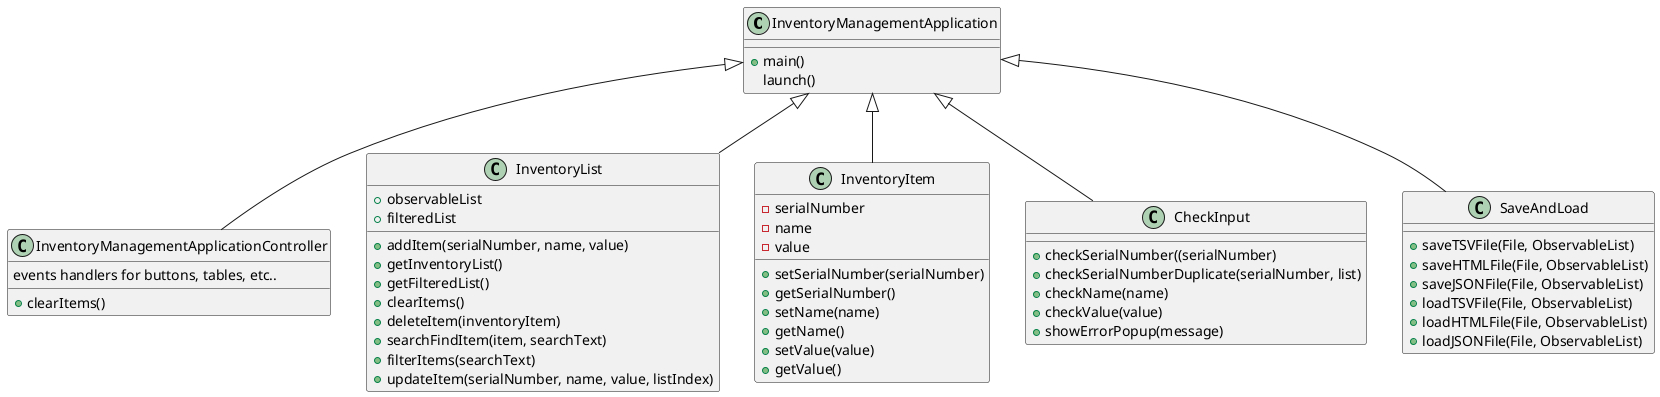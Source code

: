 @startuml
class InventoryManagementApplication{
    +main()
        launch()
}

class InventoryManagementApplicationController{
    events handlers for buttons, tables, etc..
    +clearItems()
}

class InventoryList{
    +observableList
    +filteredList

    +addItem(serialNumber, name, value)
    +getInventoryList()
    +getFilteredList()
    +clearItems()
    +deleteItem(inventoryItem)
    +searchFindItem(item, searchText)
    +filterItems(searchText)
    +updateItem(serialNumber, name, value, listIndex)
}

class InventoryItem{
    -serialNumber
    -name
    -value
    +setSerialNumber(serialNumber)
    +getSerialNumber()
    +setName(name)
    +getName()
    +setValue(value)
    +getValue()
}

class CheckInput{
    +checkSerialNumber((serialNumber)
    +checkSerialNumberDuplicate(serialNumber, list)
    +checkName(name)
    +checkValue(value)
    +showErrorPopup(message)
}

class SaveAndLoad{
    +saveTSVFile(File, ObservableList)
    +saveHTMLFile(File, ObservableList)
    +saveJSONFile(File, ObservableList)
    +loadTSVFile(File, ObservableList)
    +loadHTMLFile(File, ObservableList)
    +loadJSONFile(File, ObservableList)
}

InventoryManagementApplication <|-- InventoryManagementApplicationController
InventoryManagementApplication <|-- InventoryItem
InventoryManagementApplication <|-- InventoryList
InventoryManagementApplication <|-- CheckInput
InventoryManagementApplication <|-- SaveAndLoad


@enduml